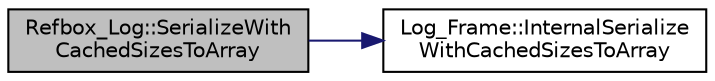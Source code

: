 digraph "Refbox_Log::SerializeWithCachedSizesToArray"
{
 // INTERACTIVE_SVG=YES
  edge [fontname="Helvetica",fontsize="10",labelfontname="Helvetica",labelfontsize="10"];
  node [fontname="Helvetica",fontsize="10",shape=record];
  rankdir="LR";
  Node1 [label="Refbox_Log::SerializeWith\lCachedSizesToArray",height=0.2,width=0.4,color="black", fillcolor="grey75", style="filled", fontcolor="black"];
  Node1 -> Node2 [color="midnightblue",fontsize="10",style="solid",fontname="Helvetica"];
  Node2 [label="Log_Frame::InternalSerialize\lWithCachedSizesToArray",height=0.2,width=0.4,color="black", fillcolor="white", style="filled",URL="$da/d8c/class_log___frame.html#a790e7245b5eae6741402e1a68407146c"];
}
